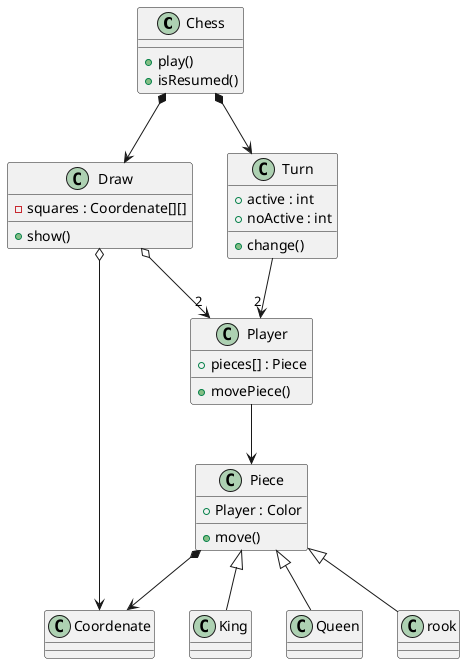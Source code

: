 @startuml Chess
Class Chess{
    + play()
    + isResumed()
}
Chess *--> Draw
Class Draw{
    - squares : Coordenate[][]
    + show()
}
Draw o--> Coordenate
Draw o--> "2" Player
Class Turn{
    + active : int
    + noActive : int
    + change()
}
Chess *--> Turn 
Turn --> "2" Player
Class Player{
    + pieces[] : Piece
    + movePiece()
}
Piece *--> Coordenate
Player --> Piece
Class Piece{
    + Player : Color
    + move()
}
Piece <|-- King
Piece <|-- Queen
Piece <|-- rook
@enduml